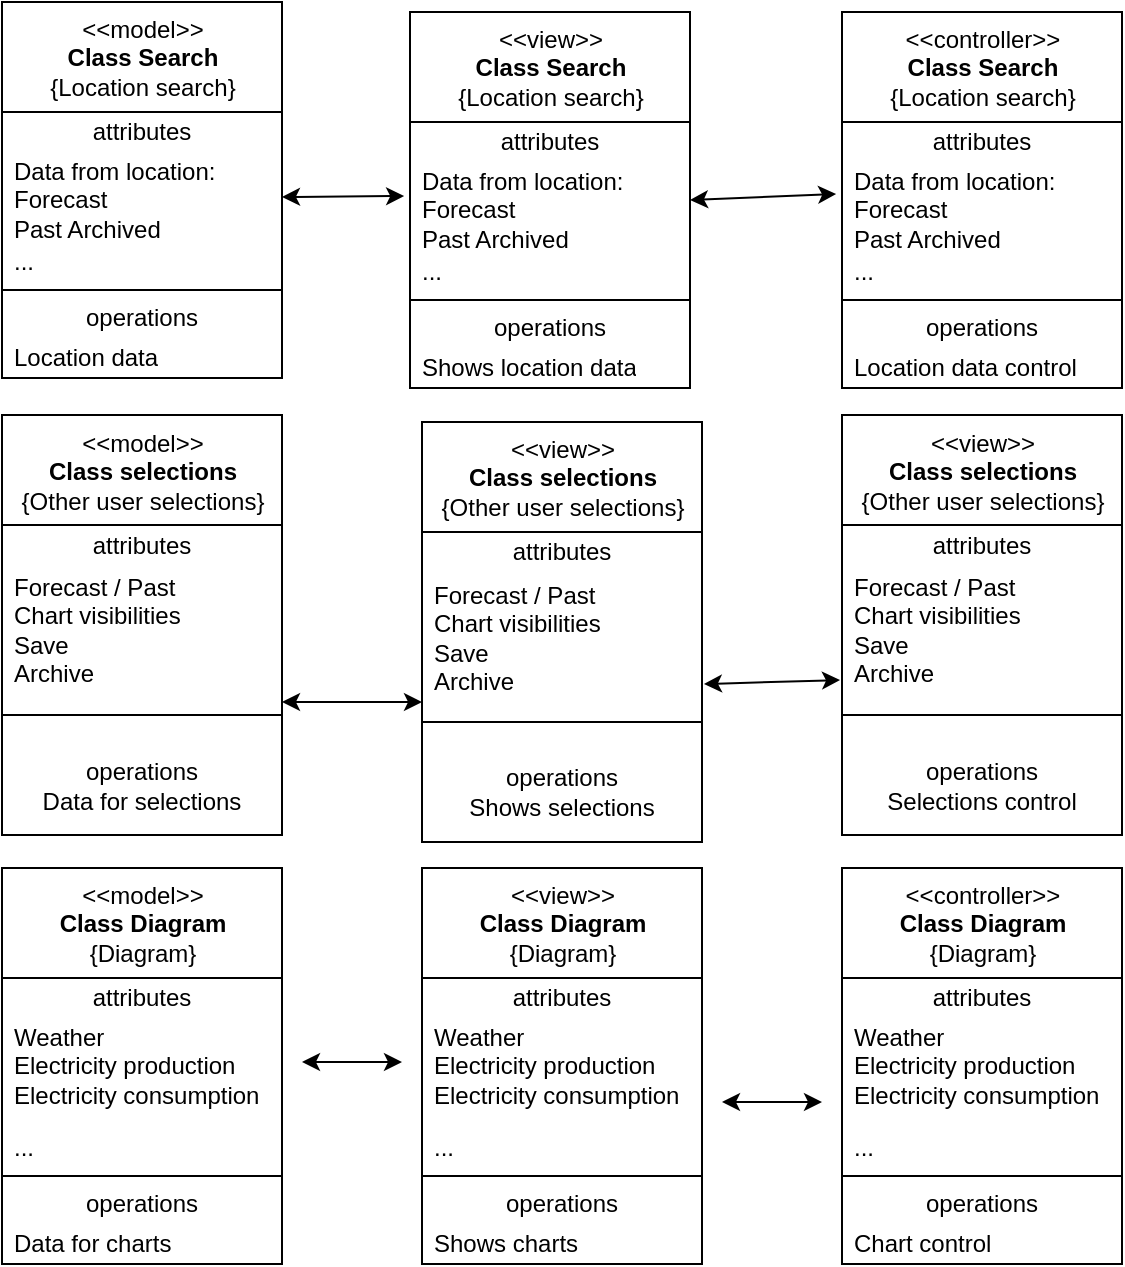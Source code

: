 <mxfile version="14.4.4" type="github"><diagram id="cuJJf71IM6vtd2_H---o" name="Page-1"><mxGraphModel dx="1102" dy="555" grid="1" gridSize="10" guides="1" tooltips="1" connect="1" arrows="1" fold="1" page="1" pageScale="1" pageWidth="827" pageHeight="1169" math="0" shadow="0"><root><mxCell id="0"/><mxCell id="1" parent="0"/><mxCell id="0pBEg373wrli-aBbk2MB-2" value="&amp;lt;&amp;lt;model&amp;gt;&amp;gt;&lt;br&gt;&lt;b&gt;Class Search&lt;/b&gt;&lt;br&gt;{Location search}" style="swimlane;fontStyle=0;align=center;verticalAlign=top;childLayout=stackLayout;horizontal=1;startSize=55;horizontalStack=0;resizeParent=1;resizeParentMax=0;resizeLast=0;collapsible=0;marginBottom=0;html=1;" parent="1" vertex="1"><mxGeometry x="140" y="60" width="140" height="188" as="geometry"/></mxCell><mxCell id="0pBEg373wrli-aBbk2MB-3" value="attributes" style="text;html=1;strokeColor=none;fillColor=none;align=center;verticalAlign=middle;spacingLeft=4;spacingRight=4;overflow=hidden;rotatable=0;points=[[0,0.5],[1,0.5]];portConstraint=eastwest;" parent="0pBEg373wrli-aBbk2MB-2" vertex="1"><mxGeometry y="55" width="140" height="20" as="geometry"/></mxCell><mxCell id="0pBEg373wrli-aBbk2MB-4" value="&lt;div&gt;Data from location:&lt;/div&gt;&lt;div&gt;Forecast&lt;/div&gt;&lt;div&gt;Past Archived&lt;/div&gt;&lt;div&gt;etc.&lt;br&gt;&lt;/div&gt;" style="text;html=1;strokeColor=none;fillColor=none;align=left;verticalAlign=middle;spacingLeft=4;spacingRight=4;overflow=hidden;rotatable=0;points=[[0,0.5],[1,0.5]];portConstraint=eastwest;" parent="0pBEg373wrli-aBbk2MB-2" vertex="1"><mxGeometry y="75" width="140" height="45" as="geometry"/></mxCell><mxCell id="0pBEg373wrli-aBbk2MB-6" value="..." style="text;html=1;strokeColor=none;fillColor=none;align=left;verticalAlign=middle;spacingLeft=4;spacingRight=4;overflow=hidden;rotatable=0;points=[[0,0.5],[1,0.5]];portConstraint=eastwest;" parent="0pBEg373wrli-aBbk2MB-2" vertex="1"><mxGeometry y="120" width="140" height="20" as="geometry"/></mxCell><mxCell id="0pBEg373wrli-aBbk2MB-7" value="" style="line;strokeWidth=1;fillColor=none;align=left;verticalAlign=middle;spacingTop=-1;spacingLeft=3;spacingRight=3;rotatable=0;labelPosition=right;points=[];portConstraint=eastwest;" parent="0pBEg373wrli-aBbk2MB-2" vertex="1"><mxGeometry y="140" width="140" height="8" as="geometry"/></mxCell><mxCell id="0pBEg373wrli-aBbk2MB-8" value="operations" style="text;html=1;strokeColor=none;fillColor=none;align=center;verticalAlign=middle;spacingLeft=4;spacingRight=4;overflow=hidden;rotatable=0;points=[[0,0.5],[1,0.5]];portConstraint=eastwest;" parent="0pBEg373wrli-aBbk2MB-2" vertex="1"><mxGeometry y="148" width="140" height="20" as="geometry"/></mxCell><mxCell id="0pBEg373wrli-aBbk2MB-9" value="Location data" style="text;html=1;strokeColor=none;fillColor=none;align=left;verticalAlign=middle;spacingLeft=4;spacingRight=4;overflow=hidden;rotatable=0;points=[[0,0.5],[1,0.5]];portConstraint=eastwest;" parent="0pBEg373wrli-aBbk2MB-2" vertex="1"><mxGeometry y="168" width="140" height="20" as="geometry"/></mxCell><mxCell id="0pBEg373wrli-aBbk2MB-26" value="&amp;lt;&amp;lt;model&amp;gt;&amp;gt;&lt;br&gt;&lt;b&gt;Class selections&lt;/b&gt;&lt;br&gt;{Other user selections}" style="swimlane;fontStyle=0;align=center;verticalAlign=top;childLayout=stackLayout;horizontal=1;startSize=55;horizontalStack=0;resizeParent=1;resizeParentMax=0;resizeLast=0;collapsible=0;marginBottom=0;html=1;" parent="1" vertex="1"><mxGeometry x="140" y="266.5" width="140" height="210" as="geometry"/></mxCell><mxCell id="0pBEg373wrli-aBbk2MB-27" value="attributes" style="text;html=1;strokeColor=none;fillColor=none;align=center;verticalAlign=middle;spacingLeft=4;spacingRight=4;overflow=hidden;rotatable=0;points=[[0,0.5],[1,0.5]];portConstraint=eastwest;" parent="0pBEg373wrli-aBbk2MB-26" vertex="1"><mxGeometry y="55" width="140" height="20" as="geometry"/></mxCell><mxCell id="0pBEg373wrli-aBbk2MB-28" value="&lt;div&gt;Forecast / Past&lt;/div&gt;&lt;div&gt;Chart visibilities&lt;/div&gt;&lt;div&gt;Save&lt;/div&gt;&lt;div&gt;Archive&lt;br&gt;&lt;/div&gt;" style="text;html=1;strokeColor=none;fillColor=none;align=left;verticalAlign=middle;spacingLeft=4;spacingRight=4;overflow=hidden;rotatable=0;points=[[0,0.5],[1,0.5]];portConstraint=eastwest;" parent="0pBEg373wrli-aBbk2MB-26" vertex="1"><mxGeometry y="75" width="140" height="65" as="geometry"/></mxCell><mxCell id="0pBEg373wrli-aBbk2MB-31" value="" style="line;strokeWidth=1;fillColor=none;align=left;verticalAlign=middle;spacingTop=-1;spacingLeft=3;spacingRight=3;rotatable=0;labelPosition=right;points=[];portConstraint=eastwest;" parent="0pBEg373wrli-aBbk2MB-26" vertex="1"><mxGeometry y="140" width="140" height="20" as="geometry"/></mxCell><mxCell id="0pBEg373wrli-aBbk2MB-32" value="&lt;div&gt;operations&lt;/div&gt;&lt;div&gt;Data for selections&lt;br&gt;&lt;/div&gt;" style="text;html=1;strokeColor=none;fillColor=none;align=center;verticalAlign=middle;spacingLeft=4;spacingRight=4;overflow=hidden;rotatable=0;points=[[0,0.5],[1,0.5]];portConstraint=eastwest;" parent="0pBEg373wrli-aBbk2MB-26" vertex="1"><mxGeometry y="160" width="140" height="50" as="geometry"/></mxCell><mxCell id="0pBEg373wrli-aBbk2MB-50" value="&amp;lt;&amp;lt;model&amp;gt;&amp;gt;&lt;br&gt;&lt;b&gt;Class Diagram&lt;/b&gt;&lt;br&gt;{Diagram}" style="swimlane;fontStyle=0;align=center;verticalAlign=top;childLayout=stackLayout;horizontal=1;startSize=55;horizontalStack=0;resizeParent=1;resizeParentMax=0;resizeLast=0;collapsible=0;marginBottom=0;html=1;" parent="1" vertex="1"><mxGeometry x="140" y="493" width="140" height="198" as="geometry"/></mxCell><mxCell id="0pBEg373wrli-aBbk2MB-51" value="attributes" style="text;html=1;strokeColor=none;fillColor=none;align=center;verticalAlign=middle;spacingLeft=4;spacingRight=4;overflow=hidden;rotatable=0;points=[[0,0.5],[1,0.5]];portConstraint=eastwest;" parent="0pBEg373wrli-aBbk2MB-50" vertex="1"><mxGeometry y="55" width="140" height="20" as="geometry"/></mxCell><mxCell id="0pBEg373wrli-aBbk2MB-52" value="&lt;div&gt;Weather&lt;/div&gt;&lt;div&gt;Electricity production&lt;/div&gt;&lt;div&gt;Electricity consumption&lt;br&gt;&lt;/div&gt;&lt;div&gt;&lt;br&gt;&lt;/div&gt;" style="text;html=1;strokeColor=none;fillColor=none;align=left;verticalAlign=middle;spacingLeft=4;spacingRight=4;overflow=hidden;rotatable=0;points=[[0,0.5],[1,0.5]];portConstraint=eastwest;" parent="0pBEg373wrli-aBbk2MB-50" vertex="1"><mxGeometry y="75" width="140" height="55" as="geometry"/></mxCell><mxCell id="0pBEg373wrli-aBbk2MB-54" value="..." style="text;html=1;strokeColor=none;fillColor=none;align=left;verticalAlign=middle;spacingLeft=4;spacingRight=4;overflow=hidden;rotatable=0;points=[[0,0.5],[1,0.5]];portConstraint=eastwest;" parent="0pBEg373wrli-aBbk2MB-50" vertex="1"><mxGeometry y="130" width="140" height="20" as="geometry"/></mxCell><mxCell id="0pBEg373wrli-aBbk2MB-55" value="" style="line;strokeWidth=1;fillColor=none;align=left;verticalAlign=middle;spacingTop=-1;spacingLeft=3;spacingRight=3;rotatable=0;labelPosition=right;points=[];portConstraint=eastwest;" parent="0pBEg373wrli-aBbk2MB-50" vertex="1"><mxGeometry y="150" width="140" height="8" as="geometry"/></mxCell><mxCell id="0pBEg373wrli-aBbk2MB-56" value="operations" style="text;html=1;strokeColor=none;fillColor=none;align=center;verticalAlign=middle;spacingLeft=4;spacingRight=4;overflow=hidden;rotatable=0;points=[[0,0.5],[1,0.5]];portConstraint=eastwest;" parent="0pBEg373wrli-aBbk2MB-50" vertex="1"><mxGeometry y="158" width="140" height="20" as="geometry"/></mxCell><mxCell id="0pBEg373wrli-aBbk2MB-57" value="Data for charts" style="text;html=1;strokeColor=none;fillColor=none;align=left;verticalAlign=middle;spacingLeft=4;spacingRight=4;overflow=hidden;rotatable=0;points=[[0,0.5],[1,0.5]];portConstraint=eastwest;" parent="0pBEg373wrli-aBbk2MB-50" vertex="1"><mxGeometry y="178" width="140" height="20" as="geometry"/></mxCell><mxCell id="0pBEg373wrli-aBbk2MB-74" value="&amp;lt;&amp;lt;view&amp;gt;&amp;gt;&lt;br&gt;&lt;b&gt;Class Diagram&lt;/b&gt;&lt;br&gt;{Diagram}" style="swimlane;fontStyle=0;align=center;verticalAlign=top;childLayout=stackLayout;horizontal=1;startSize=55;horizontalStack=0;resizeParent=1;resizeParentMax=0;resizeLast=0;collapsible=0;marginBottom=0;html=1;" parent="1" vertex="1"><mxGeometry x="350" y="493" width="140" height="198" as="geometry"/></mxCell><mxCell id="0pBEg373wrli-aBbk2MB-75" value="attributes" style="text;html=1;strokeColor=none;fillColor=none;align=center;verticalAlign=middle;spacingLeft=4;spacingRight=4;overflow=hidden;rotatable=0;points=[[0,0.5],[1,0.5]];portConstraint=eastwest;" parent="0pBEg373wrli-aBbk2MB-74" vertex="1"><mxGeometry y="55" width="140" height="20" as="geometry"/></mxCell><mxCell id="0pBEg373wrli-aBbk2MB-76" value="&lt;div&gt;Weather&lt;/div&gt;&lt;div&gt;Electricity production&lt;/div&gt;&lt;div&gt;Electricity consumption&lt;br&gt;&lt;/div&gt;&lt;div&gt;&lt;br&gt;&lt;/div&gt;" style="text;html=1;strokeColor=none;fillColor=none;align=left;verticalAlign=middle;spacingLeft=4;spacingRight=4;overflow=hidden;rotatable=0;points=[[0,0.5],[1,0.5]];portConstraint=eastwest;" parent="0pBEg373wrli-aBbk2MB-74" vertex="1"><mxGeometry y="75" width="140" height="55" as="geometry"/></mxCell><mxCell id="0pBEg373wrli-aBbk2MB-77" value="..." style="text;html=1;strokeColor=none;fillColor=none;align=left;verticalAlign=middle;spacingLeft=4;spacingRight=4;overflow=hidden;rotatable=0;points=[[0,0.5],[1,0.5]];portConstraint=eastwest;" parent="0pBEg373wrli-aBbk2MB-74" vertex="1"><mxGeometry y="130" width="140" height="20" as="geometry"/></mxCell><mxCell id="0pBEg373wrli-aBbk2MB-78" value="" style="line;strokeWidth=1;fillColor=none;align=left;verticalAlign=middle;spacingTop=-1;spacingLeft=3;spacingRight=3;rotatable=0;labelPosition=right;points=[];portConstraint=eastwest;" parent="0pBEg373wrli-aBbk2MB-74" vertex="1"><mxGeometry y="150" width="140" height="8" as="geometry"/></mxCell><mxCell id="0pBEg373wrli-aBbk2MB-79" value="operations" style="text;html=1;strokeColor=none;fillColor=none;align=center;verticalAlign=middle;spacingLeft=4;spacingRight=4;overflow=hidden;rotatable=0;points=[[0,0.5],[1,0.5]];portConstraint=eastwest;" parent="0pBEg373wrli-aBbk2MB-74" vertex="1"><mxGeometry y="158" width="140" height="20" as="geometry"/></mxCell><mxCell id="0pBEg373wrli-aBbk2MB-80" value="Shows charts" style="text;html=1;strokeColor=none;fillColor=none;align=left;verticalAlign=middle;spacingLeft=4;spacingRight=4;overflow=hidden;rotatable=0;points=[[0,0.5],[1,0.5]];portConstraint=eastwest;" parent="0pBEg373wrli-aBbk2MB-74" vertex="1"><mxGeometry y="178" width="140" height="20" as="geometry"/></mxCell><mxCell id="0pBEg373wrli-aBbk2MB-81" value="&amp;lt;&amp;lt;controller&amp;gt;&amp;gt;&lt;br&gt;&lt;b&gt;Class Diagram&lt;/b&gt;&lt;br&gt;{Diagram}" style="swimlane;fontStyle=0;align=center;verticalAlign=top;childLayout=stackLayout;horizontal=1;startSize=55;horizontalStack=0;resizeParent=1;resizeParentMax=0;resizeLast=0;collapsible=0;marginBottom=0;html=1;" parent="1" vertex="1"><mxGeometry x="560" y="493" width="140" height="198" as="geometry"/></mxCell><mxCell id="0pBEg373wrli-aBbk2MB-82" value="attributes" style="text;html=1;strokeColor=none;fillColor=none;align=center;verticalAlign=middle;spacingLeft=4;spacingRight=4;overflow=hidden;rotatable=0;points=[[0,0.5],[1,0.5]];portConstraint=eastwest;" parent="0pBEg373wrli-aBbk2MB-81" vertex="1"><mxGeometry y="55" width="140" height="20" as="geometry"/></mxCell><mxCell id="0pBEg373wrli-aBbk2MB-83" value="&lt;div&gt;Weather&lt;/div&gt;&lt;div&gt;Electricity production&lt;/div&gt;&lt;div&gt;Electricity consumption&lt;br&gt;&lt;/div&gt;&lt;div&gt;&lt;br&gt;&lt;/div&gt;" style="text;html=1;strokeColor=none;fillColor=none;align=left;verticalAlign=middle;spacingLeft=4;spacingRight=4;overflow=hidden;rotatable=0;points=[[0,0.5],[1,0.5]];portConstraint=eastwest;" parent="0pBEg373wrli-aBbk2MB-81" vertex="1"><mxGeometry y="75" width="140" height="55" as="geometry"/></mxCell><mxCell id="0pBEg373wrli-aBbk2MB-84" value="..." style="text;html=1;strokeColor=none;fillColor=none;align=left;verticalAlign=middle;spacingLeft=4;spacingRight=4;overflow=hidden;rotatable=0;points=[[0,0.5],[1,0.5]];portConstraint=eastwest;" parent="0pBEg373wrli-aBbk2MB-81" vertex="1"><mxGeometry y="130" width="140" height="20" as="geometry"/></mxCell><mxCell id="0pBEg373wrli-aBbk2MB-85" value="" style="line;strokeWidth=1;fillColor=none;align=left;verticalAlign=middle;spacingTop=-1;spacingLeft=3;spacingRight=3;rotatable=0;labelPosition=right;points=[];portConstraint=eastwest;" parent="0pBEg373wrli-aBbk2MB-81" vertex="1"><mxGeometry y="150" width="140" height="8" as="geometry"/></mxCell><mxCell id="0pBEg373wrli-aBbk2MB-86" value="operations" style="text;html=1;strokeColor=none;fillColor=none;align=center;verticalAlign=middle;spacingLeft=4;spacingRight=4;overflow=hidden;rotatable=0;points=[[0,0.5],[1,0.5]];portConstraint=eastwest;" parent="0pBEg373wrli-aBbk2MB-81" vertex="1"><mxGeometry y="158" width="140" height="20" as="geometry"/></mxCell><mxCell id="0pBEg373wrli-aBbk2MB-87" value="Chart control" style="text;html=1;strokeColor=none;fillColor=none;align=left;verticalAlign=middle;spacingLeft=4;spacingRight=4;overflow=hidden;rotatable=0;points=[[0,0.5],[1,0.5]];portConstraint=eastwest;" parent="0pBEg373wrli-aBbk2MB-81" vertex="1"><mxGeometry y="178" width="140" height="20" as="geometry"/></mxCell><mxCell id="0pBEg373wrli-aBbk2MB-104" value="&amp;lt;&amp;lt;view&amp;gt;&amp;gt;&lt;br&gt;&lt;b&gt;Class selections&lt;/b&gt;&lt;br&gt;{Other user selections}" style="swimlane;fontStyle=0;align=center;verticalAlign=top;childLayout=stackLayout;horizontal=1;startSize=55;horizontalStack=0;resizeParent=1;resizeParentMax=0;resizeLast=0;collapsible=0;marginBottom=0;html=1;" parent="1" vertex="1"><mxGeometry x="350" y="270" width="140" height="210" as="geometry"/></mxCell><mxCell id="0pBEg373wrli-aBbk2MB-105" value="attributes" style="text;html=1;strokeColor=none;fillColor=none;align=center;verticalAlign=middle;spacingLeft=4;spacingRight=4;overflow=hidden;rotatable=0;points=[[0,0.5],[1,0.5]];portConstraint=eastwest;" parent="0pBEg373wrli-aBbk2MB-104" vertex="1"><mxGeometry y="55" width="140" height="20" as="geometry"/></mxCell><mxCell id="0pBEg373wrli-aBbk2MB-106" value="&lt;div&gt;Forecast / Past&lt;/div&gt;&lt;div&gt;Chart visibilities&lt;/div&gt;&lt;div&gt;Save&lt;/div&gt;&lt;div&gt;Archive&lt;br&gt;&lt;/div&gt;" style="text;html=1;strokeColor=none;fillColor=none;align=left;verticalAlign=middle;spacingLeft=4;spacingRight=4;overflow=hidden;rotatable=0;points=[[0,0.5],[1,0.5]];portConstraint=eastwest;" parent="0pBEg373wrli-aBbk2MB-104" vertex="1"><mxGeometry y="75" width="140" height="65" as="geometry"/></mxCell><mxCell id="0pBEg373wrli-aBbk2MB-107" value="" style="line;strokeWidth=1;fillColor=none;align=left;verticalAlign=middle;spacingTop=-1;spacingLeft=3;spacingRight=3;rotatable=0;labelPosition=right;points=[];portConstraint=eastwest;" parent="0pBEg373wrli-aBbk2MB-104" vertex="1"><mxGeometry y="140" width="140" height="20" as="geometry"/></mxCell><mxCell id="0pBEg373wrli-aBbk2MB-108" value="&lt;div&gt;operations&lt;/div&gt;&lt;div&gt;Shows selections&lt;br&gt;&lt;/div&gt;" style="text;html=1;strokeColor=none;fillColor=none;align=center;verticalAlign=middle;spacingLeft=4;spacingRight=4;overflow=hidden;rotatable=0;points=[[0,0.5],[1,0.5]];portConstraint=eastwest;" parent="0pBEg373wrli-aBbk2MB-104" vertex="1"><mxGeometry y="160" width="140" height="50" as="geometry"/></mxCell><mxCell id="0pBEg373wrli-aBbk2MB-117" value="&amp;lt;&amp;lt;view&amp;gt;&amp;gt;&lt;br&gt;&lt;b&gt;Class selections&lt;/b&gt;&lt;br&gt;{Other user selections}" style="swimlane;fontStyle=0;align=center;verticalAlign=top;childLayout=stackLayout;horizontal=1;startSize=55;horizontalStack=0;resizeParent=1;resizeParentMax=0;resizeLast=0;collapsible=0;marginBottom=0;html=1;" parent="1" vertex="1"><mxGeometry x="560" y="266.5" width="140" height="210" as="geometry"/></mxCell><mxCell id="0pBEg373wrli-aBbk2MB-118" value="attributes" style="text;html=1;strokeColor=none;fillColor=none;align=center;verticalAlign=middle;spacingLeft=4;spacingRight=4;overflow=hidden;rotatable=0;points=[[0,0.5],[1,0.5]];portConstraint=eastwest;" parent="0pBEg373wrli-aBbk2MB-117" vertex="1"><mxGeometry y="55" width="140" height="20" as="geometry"/></mxCell><mxCell id="0pBEg373wrli-aBbk2MB-119" value="&lt;div&gt;Forecast / Past&lt;/div&gt;&lt;div&gt;Chart visibilities&lt;/div&gt;&lt;div&gt;Save&lt;/div&gt;&lt;div&gt;Archive&lt;br&gt;&lt;/div&gt;" style="text;html=1;strokeColor=none;fillColor=none;align=left;verticalAlign=middle;spacingLeft=4;spacingRight=4;overflow=hidden;rotatable=0;points=[[0,0.5],[1,0.5]];portConstraint=eastwest;" parent="0pBEg373wrli-aBbk2MB-117" vertex="1"><mxGeometry y="75" width="140" height="65" as="geometry"/></mxCell><mxCell id="0pBEg373wrli-aBbk2MB-120" value="" style="line;strokeWidth=1;fillColor=none;align=left;verticalAlign=middle;spacingTop=-1;spacingLeft=3;spacingRight=3;rotatable=0;labelPosition=right;points=[];portConstraint=eastwest;" parent="0pBEg373wrli-aBbk2MB-117" vertex="1"><mxGeometry y="140" width="140" height="20" as="geometry"/></mxCell><mxCell id="0pBEg373wrli-aBbk2MB-121" value="&lt;div&gt;operations&lt;/div&gt;&lt;div&gt;Selections control&lt;br&gt;&lt;/div&gt;" style="text;html=1;strokeColor=none;fillColor=none;align=center;verticalAlign=middle;spacingLeft=4;spacingRight=4;overflow=hidden;rotatable=0;points=[[0,0.5],[1,0.5]];portConstraint=eastwest;" parent="0pBEg373wrli-aBbk2MB-117" vertex="1"><mxGeometry y="160" width="140" height="50" as="geometry"/></mxCell><mxCell id="0pBEg373wrli-aBbk2MB-122" value="&amp;lt;&amp;lt;view&amp;gt;&amp;gt;&lt;br&gt;&lt;b&gt;Class Search&lt;/b&gt;&lt;br&gt;{Location search}" style="swimlane;fontStyle=0;align=center;verticalAlign=top;childLayout=stackLayout;horizontal=1;startSize=55;horizontalStack=0;resizeParent=1;resizeParentMax=0;resizeLast=0;collapsible=0;marginBottom=0;html=1;" parent="1" vertex="1"><mxGeometry x="344" y="65" width="140" height="188" as="geometry"/></mxCell><mxCell id="0pBEg373wrli-aBbk2MB-123" value="attributes" style="text;html=1;strokeColor=none;fillColor=none;align=center;verticalAlign=middle;spacingLeft=4;spacingRight=4;overflow=hidden;rotatable=0;points=[[0,0.5],[1,0.5]];portConstraint=eastwest;" parent="0pBEg373wrli-aBbk2MB-122" vertex="1"><mxGeometry y="55" width="140" height="20" as="geometry"/></mxCell><mxCell id="0pBEg373wrli-aBbk2MB-124" value="&lt;div&gt;Data from location:&lt;/div&gt;&lt;div&gt;Forecast&lt;/div&gt;&lt;div&gt;Past Archived&lt;/div&gt;&lt;div&gt;etc.&lt;br&gt;&lt;/div&gt;" style="text;html=1;strokeColor=none;fillColor=none;align=left;verticalAlign=middle;spacingLeft=4;spacingRight=4;overflow=hidden;rotatable=0;points=[[0,0.5],[1,0.5]];portConstraint=eastwest;" parent="0pBEg373wrli-aBbk2MB-122" vertex="1"><mxGeometry y="75" width="140" height="45" as="geometry"/></mxCell><mxCell id="0pBEg373wrli-aBbk2MB-125" value="..." style="text;html=1;strokeColor=none;fillColor=none;align=left;verticalAlign=middle;spacingLeft=4;spacingRight=4;overflow=hidden;rotatable=0;points=[[0,0.5],[1,0.5]];portConstraint=eastwest;" parent="0pBEg373wrli-aBbk2MB-122" vertex="1"><mxGeometry y="120" width="140" height="20" as="geometry"/></mxCell><mxCell id="0pBEg373wrli-aBbk2MB-126" value="" style="line;strokeWidth=1;fillColor=none;align=left;verticalAlign=middle;spacingTop=-1;spacingLeft=3;spacingRight=3;rotatable=0;labelPosition=right;points=[];portConstraint=eastwest;" parent="0pBEg373wrli-aBbk2MB-122" vertex="1"><mxGeometry y="140" width="140" height="8" as="geometry"/></mxCell><mxCell id="0pBEg373wrli-aBbk2MB-127" value="operations" style="text;html=1;strokeColor=none;fillColor=none;align=center;verticalAlign=middle;spacingLeft=4;spacingRight=4;overflow=hidden;rotatable=0;points=[[0,0.5],[1,0.5]];portConstraint=eastwest;" parent="0pBEg373wrli-aBbk2MB-122" vertex="1"><mxGeometry y="148" width="140" height="20" as="geometry"/></mxCell><mxCell id="0pBEg373wrli-aBbk2MB-128" value="Shows location data" style="text;html=1;strokeColor=none;fillColor=none;align=left;verticalAlign=middle;spacingLeft=4;spacingRight=4;overflow=hidden;rotatable=0;points=[[0,0.5],[1,0.5]];portConstraint=eastwest;" parent="0pBEg373wrli-aBbk2MB-122" vertex="1"><mxGeometry y="168" width="140" height="20" as="geometry"/></mxCell><mxCell id="0pBEg373wrli-aBbk2MB-129" value="&amp;lt;&amp;lt;controller&amp;gt;&amp;gt;&lt;br&gt;&lt;b&gt;Class Search&lt;/b&gt;&lt;br&gt;{Location search}" style="swimlane;fontStyle=0;align=center;verticalAlign=top;childLayout=stackLayout;horizontal=1;startSize=55;horizontalStack=0;resizeParent=1;resizeParentMax=0;resizeLast=0;collapsible=0;marginBottom=0;html=1;" parent="1" vertex="1"><mxGeometry x="560" y="65" width="140" height="188" as="geometry"/></mxCell><mxCell id="0pBEg373wrli-aBbk2MB-130" value="attributes" style="text;html=1;strokeColor=none;fillColor=none;align=center;verticalAlign=middle;spacingLeft=4;spacingRight=4;overflow=hidden;rotatable=0;points=[[0,0.5],[1,0.5]];portConstraint=eastwest;" parent="0pBEg373wrli-aBbk2MB-129" vertex="1"><mxGeometry y="55" width="140" height="20" as="geometry"/></mxCell><mxCell id="0pBEg373wrli-aBbk2MB-131" value="&lt;div&gt;Data from location:&lt;/div&gt;&lt;div&gt;Forecast&lt;/div&gt;&lt;div&gt;Past Archived&lt;/div&gt;&lt;div&gt;etc.&lt;br&gt;&lt;/div&gt;" style="text;html=1;strokeColor=none;fillColor=none;align=left;verticalAlign=middle;spacingLeft=4;spacingRight=4;overflow=hidden;rotatable=0;points=[[0,0.5],[1,0.5]];portConstraint=eastwest;" parent="0pBEg373wrli-aBbk2MB-129" vertex="1"><mxGeometry y="75" width="140" height="45" as="geometry"/></mxCell><mxCell id="0pBEg373wrli-aBbk2MB-132" value="..." style="text;html=1;strokeColor=none;fillColor=none;align=left;verticalAlign=middle;spacingLeft=4;spacingRight=4;overflow=hidden;rotatable=0;points=[[0,0.5],[1,0.5]];portConstraint=eastwest;" parent="0pBEg373wrli-aBbk2MB-129" vertex="1"><mxGeometry y="120" width="140" height="20" as="geometry"/></mxCell><mxCell id="0pBEg373wrli-aBbk2MB-133" value="" style="line;strokeWidth=1;fillColor=none;align=left;verticalAlign=middle;spacingTop=-1;spacingLeft=3;spacingRight=3;rotatable=0;labelPosition=right;points=[];portConstraint=eastwest;" parent="0pBEg373wrli-aBbk2MB-129" vertex="1"><mxGeometry y="140" width="140" height="8" as="geometry"/></mxCell><mxCell id="0pBEg373wrli-aBbk2MB-134" value="operations" style="text;html=1;strokeColor=none;fillColor=none;align=center;verticalAlign=middle;spacingLeft=4;spacingRight=4;overflow=hidden;rotatable=0;points=[[0,0.5],[1,0.5]];portConstraint=eastwest;" parent="0pBEg373wrli-aBbk2MB-129" vertex="1"><mxGeometry y="148" width="140" height="20" as="geometry"/></mxCell><mxCell id="0pBEg373wrli-aBbk2MB-135" value="Location data control" style="text;html=1;strokeColor=none;fillColor=none;align=left;verticalAlign=middle;spacingLeft=4;spacingRight=4;overflow=hidden;rotatable=0;points=[[0,0.5],[1,0.5]];portConstraint=eastwest;" parent="0pBEg373wrli-aBbk2MB-129" vertex="1"><mxGeometry y="168" width="140" height="20" as="geometry"/></mxCell><mxCell id="0pBEg373wrli-aBbk2MB-136" value="" style="endArrow=classic;startArrow=classic;html=1;exitX=1;exitY=0.5;exitDx=0;exitDy=0;entryX=-0.021;entryY=0.378;entryDx=0;entryDy=0;entryPerimeter=0;" parent="1" source="0pBEg373wrli-aBbk2MB-4" target="0pBEg373wrli-aBbk2MB-124" edge="1"><mxGeometry width="50" height="50" relative="1" as="geometry"><mxPoint x="290" y="190" as="sourcePoint"/><mxPoint x="340" y="140" as="targetPoint"/></mxGeometry></mxCell><mxCell id="0pBEg373wrli-aBbk2MB-137" value="" style="endArrow=classic;startArrow=classic;html=1;exitX=1;exitY=0.5;exitDx=0;exitDy=0;entryX=-0.021;entryY=0.356;entryDx=0;entryDy=0;entryPerimeter=0;" parent="1" source="0pBEg373wrli-aBbk2MB-122" target="0pBEg373wrli-aBbk2MB-131" edge="1"><mxGeometry width="50" height="50" relative="1" as="geometry"><mxPoint x="500" y="190" as="sourcePoint"/><mxPoint x="550" y="140" as="targetPoint"/></mxGeometry></mxCell><mxCell id="0pBEg373wrli-aBbk2MB-146" value="" style="endArrow=classic;startArrow=classic;html=1;entryX=0;entryY=1;entryDx=0;entryDy=0;entryPerimeter=0;" parent="1" target="0pBEg373wrli-aBbk2MB-106" edge="1"><mxGeometry width="50" height="50" relative="1" as="geometry"><mxPoint x="280" y="410" as="sourcePoint"/><mxPoint x="340" y="360" as="targetPoint"/><Array as="points"/></mxGeometry></mxCell><mxCell id="0pBEg373wrli-aBbk2MB-147" value="" style="endArrow=classic;startArrow=classic;html=1;exitX=1.007;exitY=0.862;exitDx=0;exitDy=0;exitPerimeter=0;entryX=-0.007;entryY=0.885;entryDx=0;entryDy=0;entryPerimeter=0;" parent="1" source="0pBEg373wrli-aBbk2MB-106" target="0pBEg373wrli-aBbk2MB-119" edge="1"><mxGeometry width="50" height="50" relative="1" as="geometry"><mxPoint x="500" y="400" as="sourcePoint"/><mxPoint x="550" y="350" as="targetPoint"/></mxGeometry></mxCell><mxCell id="0pBEg373wrli-aBbk2MB-148" value="" style="endArrow=classic;startArrow=classic;html=1;" parent="1" edge="1"><mxGeometry width="50" height="50" relative="1" as="geometry"><mxPoint x="290" y="590" as="sourcePoint"/><mxPoint x="340" y="590" as="targetPoint"/></mxGeometry></mxCell><mxCell id="0pBEg373wrli-aBbk2MB-149" value="" style="endArrow=classic;startArrow=classic;html=1;" parent="1" edge="1"><mxGeometry width="50" height="50" relative="1" as="geometry"><mxPoint x="500" y="610" as="sourcePoint"/><mxPoint x="550" y="610" as="targetPoint"/></mxGeometry></mxCell></root></mxGraphModel></diagram></mxfile>